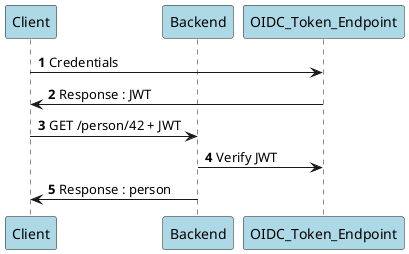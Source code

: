 @startuml
'https://plantuml.com/sequence-diagram

autonumber

participant Client #lightblue
participant Backend #lightblue
participant OIDC_Token_Endpoint #lightblue

Client -> OIDC_Token_Endpoint : Credentials
OIDC_Token_Endpoint -> Client : Response : JWT
Client -> Backend : GET /person/42 + JWT
Backend -> OIDC_Token_Endpoint : Verify JWT
Backend-> Client : Response : person

@enduml